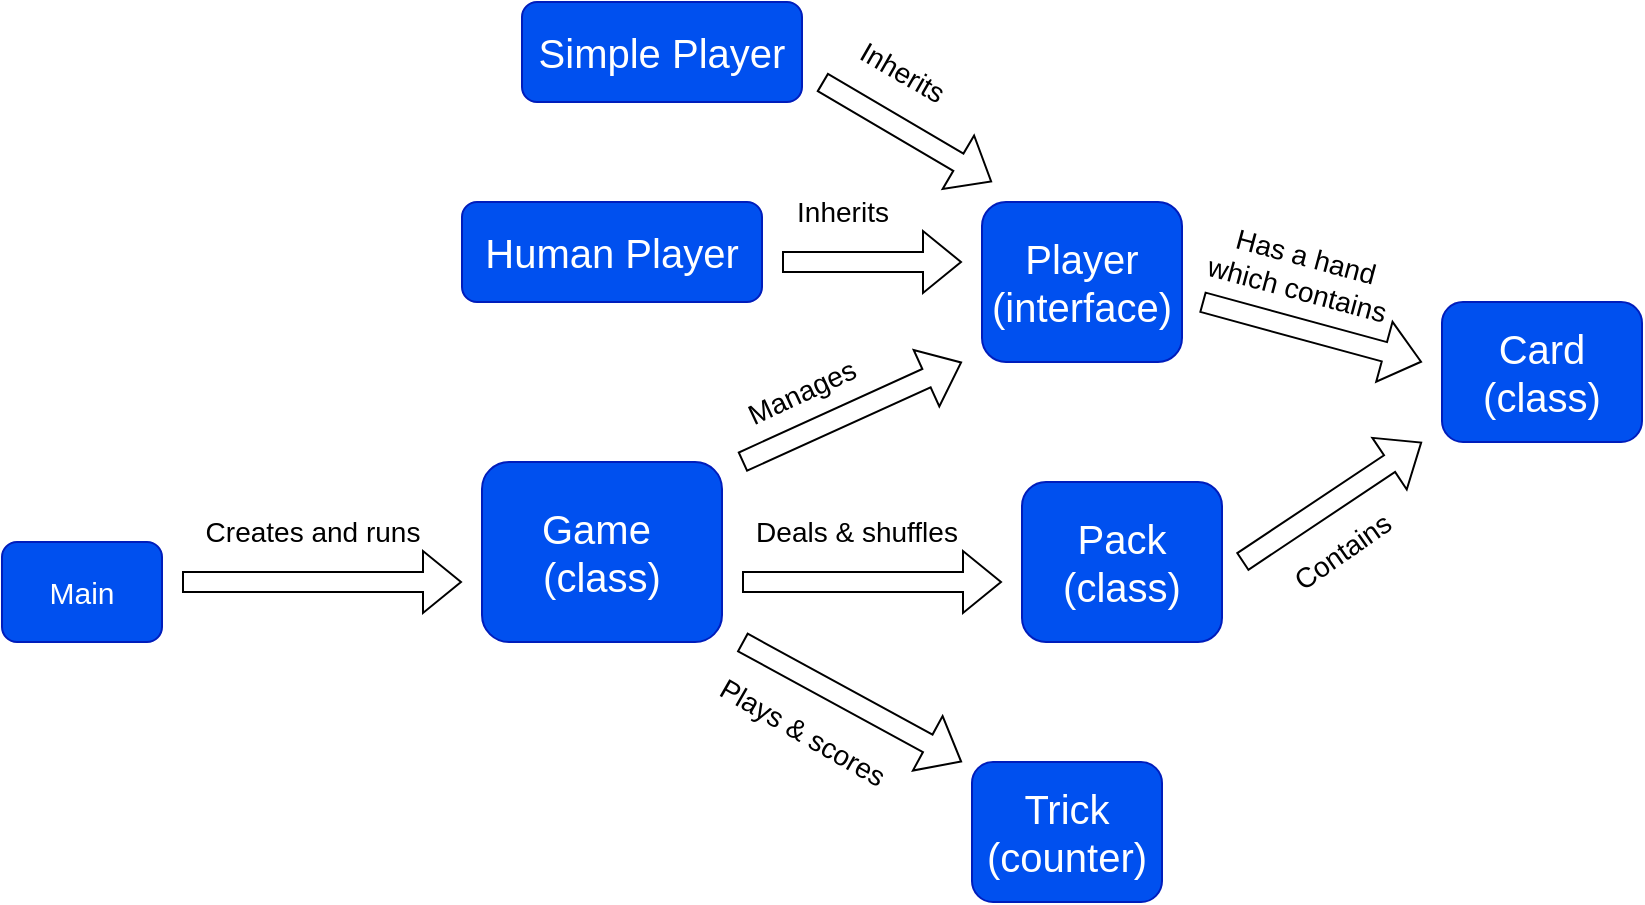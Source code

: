 <mxfile version="28.2.2">
  <diagram name="Page-1" id="BGRh73bEn5YRGxfqs0sI">
    <mxGraphModel grid="1" page="1" gridSize="10" guides="1" tooltips="1" connect="1" arrows="1" fold="1" pageScale="1" pageWidth="850" pageHeight="1100" math="0" shadow="0">
      <root>
        <mxCell id="0" />
        <mxCell id="1" parent="0" />
        <mxCell id="ivSaa4TTtUkJpGnWm3Vk-1" value="&lt;font style=&quot;font-size: 15px;&quot;&gt;Main&lt;/font&gt;" style="rounded=1;whiteSpace=wrap;html=1;fillColor=#0050ef;fontColor=#ffffff;strokeColor=#001DBC;" vertex="1" parent="1">
          <mxGeometry x="10" y="310" width="80" height="50" as="geometry" />
        </mxCell>
        <mxCell id="zPv1_7KToAFgWlqgHp2E-2" value="" style="shape=flexArrow;endArrow=classic;html=1;rounded=0;" edge="1" parent="1">
          <mxGeometry width="50" height="50" relative="1" as="geometry">
            <mxPoint x="100" y="330" as="sourcePoint" />
            <mxPoint x="240" y="330" as="targetPoint" />
          </mxGeometry>
        </mxCell>
        <mxCell id="zPv1_7KToAFgWlqgHp2E-3" value="&lt;font style=&quot;font-size: 20px;&quot;&gt;Game&amp;nbsp;&lt;/font&gt;&lt;div&gt;&lt;font style=&quot;font-size: 20px;&quot;&gt;(class)&lt;/font&gt;&lt;/div&gt;" style="rounded=1;whiteSpace=wrap;html=1;fillColor=#0050ef;fontColor=#ffffff;strokeColor=#001DBC;" vertex="1" parent="1">
          <mxGeometry x="250" y="270" width="120" height="90" as="geometry" />
        </mxCell>
        <mxCell id="zPv1_7KToAFgWlqgHp2E-6" value="&lt;font style=&quot;font-size: 14px;&quot;&gt;Creates and runs&lt;/font&gt;" style="text;html=1;align=center;verticalAlign=middle;resizable=0;points=[];autosize=1;strokeColor=none;fillColor=none;" vertex="1" parent="1">
          <mxGeometry x="100" y="290" width="130" height="30" as="geometry" />
        </mxCell>
        <mxCell id="zPv1_7KToAFgWlqgHp2E-9" value="" style="shape=flexArrow;endArrow=classic;html=1;rounded=0;" edge="1" parent="1">
          <mxGeometry width="50" height="50" relative="1" as="geometry">
            <mxPoint x="380" y="330" as="sourcePoint" />
            <mxPoint x="510" y="330" as="targetPoint" />
          </mxGeometry>
        </mxCell>
        <mxCell id="zPv1_7KToAFgWlqgHp2E-10" value="" style="shape=flexArrow;endArrow=classic;html=1;rounded=0;" edge="1" parent="1">
          <mxGeometry width="50" height="50" relative="1" as="geometry">
            <mxPoint x="380" y="360" as="sourcePoint" />
            <mxPoint x="490" y="420" as="targetPoint" />
          </mxGeometry>
        </mxCell>
        <mxCell id="zPv1_7KToAFgWlqgHp2E-11" value="" style="shape=flexArrow;endArrow=classic;html=1;rounded=0;" edge="1" parent="1">
          <mxGeometry width="50" height="50" relative="1" as="geometry">
            <mxPoint x="380" y="270" as="sourcePoint" />
            <mxPoint x="490" y="220" as="targetPoint" />
          </mxGeometry>
        </mxCell>
        <mxCell id="zPv1_7KToAFgWlqgHp2E-12" value="&lt;font style=&quot;font-size: 20px;&quot;&gt;Player (interface)&lt;/font&gt;" style="rounded=1;whiteSpace=wrap;html=1;fillColor=#0050ef;fontColor=#ffffff;strokeColor=#001DBC;" vertex="1" parent="1">
          <mxGeometry x="500" y="140" width="100" height="80" as="geometry" />
        </mxCell>
        <mxCell id="zPv1_7KToAFgWlqgHp2E-13" value="&lt;font style=&quot;font-size: 20px;&quot;&gt;Pack (class)&lt;/font&gt;" style="rounded=1;whiteSpace=wrap;html=1;fillColor=#0050ef;fontColor=#ffffff;strokeColor=#001DBC;" vertex="1" parent="1">
          <mxGeometry x="520" y="280" width="100" height="80" as="geometry" />
        </mxCell>
        <mxCell id="zPv1_7KToAFgWlqgHp2E-14" value="&lt;font style=&quot;font-size: 20px;&quot;&gt;Trick (counter)&lt;/font&gt;" style="rounded=1;whiteSpace=wrap;html=1;fillColor=#0050ef;fontColor=#ffffff;strokeColor=#001DBC;" vertex="1" parent="1">
          <mxGeometry x="495" y="420" width="95" height="70" as="geometry" />
        </mxCell>
        <mxCell id="zPv1_7KToAFgWlqgHp2E-15" value="&lt;font style=&quot;font-size: 20px;&quot;&gt;Card (class)&lt;/font&gt;" style="rounded=1;whiteSpace=wrap;html=1;fillColor=#0050ef;fontColor=#ffffff;strokeColor=#001DBC;" vertex="1" parent="1">
          <mxGeometry x="730" y="190" width="100" height="70" as="geometry" />
        </mxCell>
        <mxCell id="zPv1_7KToAFgWlqgHp2E-16" value="" style="shape=flexArrow;endArrow=classic;html=1;rounded=0;" edge="1" parent="1">
          <mxGeometry width="50" height="50" relative="1" as="geometry">
            <mxPoint x="610" y="190" as="sourcePoint" />
            <mxPoint x="720" y="220" as="targetPoint" />
          </mxGeometry>
        </mxCell>
        <mxCell id="zPv1_7KToAFgWlqgHp2E-17" value="" style="shape=flexArrow;endArrow=classic;html=1;rounded=0;" edge="1" parent="1">
          <mxGeometry width="50" height="50" relative="1" as="geometry">
            <mxPoint x="630" y="320" as="sourcePoint" />
            <mxPoint x="720" y="260" as="targetPoint" />
          </mxGeometry>
        </mxCell>
        <mxCell id="zPv1_7KToAFgWlqgHp2E-18" value="&lt;font style=&quot;font-size: 20px;&quot;&gt;Simple Player&lt;/font&gt;" style="rounded=1;whiteSpace=wrap;html=1;fillColor=#0050ef;fontColor=#ffffff;strokeColor=#001DBC;" vertex="1" parent="1">
          <mxGeometry x="270" y="40" width="140" height="50" as="geometry" />
        </mxCell>
        <mxCell id="zPv1_7KToAFgWlqgHp2E-19" value="&lt;font style=&quot;font-size: 20px;&quot;&gt;Human Player&lt;/font&gt;" style="rounded=1;whiteSpace=wrap;html=1;fillColor=#0050ef;fontColor=#ffffff;strokeColor=#001DBC;" vertex="1" parent="1">
          <mxGeometry x="240" y="140" width="150" height="50" as="geometry" />
        </mxCell>
        <mxCell id="zPv1_7KToAFgWlqgHp2E-20" value="" style="shape=flexArrow;endArrow=classic;html=1;rounded=0;" edge="1" parent="1">
          <mxGeometry width="50" height="50" relative="1" as="geometry">
            <mxPoint x="420" y="80" as="sourcePoint" />
            <mxPoint x="505" y="130" as="targetPoint" />
          </mxGeometry>
        </mxCell>
        <mxCell id="zPv1_7KToAFgWlqgHp2E-21" value="" style="shape=flexArrow;endArrow=classic;html=1;rounded=0;" edge="1" parent="1">
          <mxGeometry width="50" height="50" relative="1" as="geometry">
            <mxPoint x="400" y="170" as="sourcePoint" />
            <mxPoint x="490" y="170" as="targetPoint" />
          </mxGeometry>
        </mxCell>
        <mxCell id="zPv1_7KToAFgWlqgHp2E-22" value="&lt;font style=&quot;font-size: 14px;&quot;&gt;Inherits&lt;/font&gt;" style="text;html=1;align=center;verticalAlign=middle;resizable=0;points=[];autosize=1;strokeColor=none;fillColor=none;rotation=30;" vertex="1" parent="1">
          <mxGeometry x="425" y="60" width="70" height="30" as="geometry" />
        </mxCell>
        <mxCell id="zPv1_7KToAFgWlqgHp2E-23" value="&lt;font style=&quot;font-size: 14px;&quot;&gt;Inherits&lt;/font&gt;" style="text;html=1;align=center;verticalAlign=middle;resizable=0;points=[];autosize=1;strokeColor=none;fillColor=none;" vertex="1" parent="1">
          <mxGeometry x="395" y="130" width="70" height="30" as="geometry" />
        </mxCell>
        <mxCell id="zPv1_7KToAFgWlqgHp2E-26" value="&lt;font style=&quot;font-size: 14px;&quot;&gt;Contains&lt;/font&gt;" style="text;html=1;align=center;verticalAlign=middle;resizable=0;points=[];autosize=1;strokeColor=none;fillColor=none;rotation=-35;" vertex="1" parent="1">
          <mxGeometry x="639.995" y="299.995" width="80" height="30" as="geometry" />
        </mxCell>
        <mxCell id="zPv1_7KToAFgWlqgHp2E-28" value="&lt;font style=&quot;font-size: 14px;&quot;&gt;Plays &amp;amp; scores&lt;/font&gt;" style="text;html=1;align=center;verticalAlign=middle;resizable=0;points=[];autosize=1;strokeColor=none;fillColor=none;rotation=30;" vertex="1" parent="1">
          <mxGeometry x="349.995" y="389.995" width="120" height="30" as="geometry" />
        </mxCell>
        <mxCell id="zPv1_7KToAFgWlqgHp2E-29" value="&lt;font style=&quot;font-size: 14px;&quot;&gt;Has a hand which contains&lt;/font&gt;" style="text;html=1;align=center;verticalAlign=middle;whiteSpace=wrap;rounded=0;rotation=15;" vertex="1" parent="1">
          <mxGeometry x="610" y="160" width="100" height="30" as="geometry" />
        </mxCell>
        <mxCell id="zPv1_7KToAFgWlqgHp2E-30" value="&lt;font style=&quot;font-size: 14px;&quot;&gt;Deals &amp;amp; shuffles&lt;/font&gt;" style="text;html=1;align=center;verticalAlign=middle;whiteSpace=wrap;rounded=0;" vertex="1" parent="1">
          <mxGeometry x="380" y="290" width="115" height="30" as="geometry" />
        </mxCell>
        <mxCell id="zPv1_7KToAFgWlqgHp2E-31" value="&lt;font style=&quot;font-size: 14px;&quot;&gt;Manages&lt;/font&gt;" style="text;html=1;align=center;verticalAlign=middle;whiteSpace=wrap;rounded=0;rotation=-25;" vertex="1" parent="1">
          <mxGeometry x="380" y="220" width="60" height="30" as="geometry" />
        </mxCell>
      </root>
    </mxGraphModel>
  </diagram>
</mxfile>
